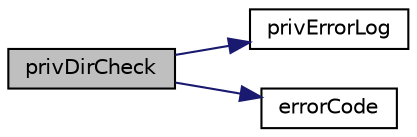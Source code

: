 digraph "privDirCheck"
{
  edge [fontname="Helvetica",fontsize="10",labelfontname="Helvetica",labelfontsize="10"];
  node [fontname="Helvetica",fontsize="10",shape=record];
  rankdir="LR";
  Node123 [label="privDirCheck",height=0.2,width=0.4,color="black", fillcolor="grey75", style="filled", fontcolor="black"];
  Node123 -> Node124 [color="midnightblue",fontsize="10",style="solid",fontname="Helvetica"];
  Node124 [label="privErrorLog",height=0.2,width=0.4,color="black", fillcolor="white", style="filled",URL="$class_pcl_zip.html#ae93909de718392884b09bd46fb8f7249"];
  Node123 -> Node125 [color="midnightblue",fontsize="10",style="solid",fontname="Helvetica"];
  Node125 [label="errorCode",height=0.2,width=0.4,color="black", fillcolor="white", style="filled",URL="$class_pcl_zip.html#a928a98b280c4dd8971ce6998eb157409"];
}
